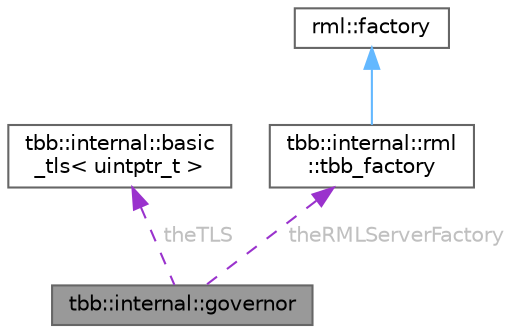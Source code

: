 digraph "tbb::internal::governor"
{
 // LATEX_PDF_SIZE
  bgcolor="transparent";
  edge [fontname=Helvetica,fontsize=10,labelfontname=Helvetica,labelfontsize=10];
  node [fontname=Helvetica,fontsize=10,shape=box,height=0.2,width=0.4];
  Node1 [id="Node000001",label="tbb::internal::governor",height=0.2,width=0.4,color="gray40", fillcolor="grey60", style="filled", fontcolor="black",tooltip="The class handles access to the single instance of market, and to TLS to keep scheduler instances."];
  Node2 -> Node1 [id="edge1_Node000001_Node000002",dir="back",color="darkorchid3",style="dashed",tooltip=" ",label=" theTLS",fontcolor="grey" ];
  Node2 [id="Node000002",label="tbb::internal::basic\l_tls\< uintptr_t \>",height=0.2,width=0.4,color="gray40", fillcolor="white", style="filled",URL="$classtbb_1_1internal_1_1basic__tls.html",tooltip=" "];
  Node3 -> Node1 [id="edge2_Node000001_Node000003",dir="back",color="darkorchid3",style="dashed",tooltip=" ",label=" theRMLServerFactory",fontcolor="grey" ];
  Node3 [id="Node000003",label="tbb::internal::rml\l::tbb_factory",height=0.2,width=0.4,color="gray40", fillcolor="white", style="filled",URL="$classtbb_1_1internal_1_1rml_1_1tbb__factory.html",tooltip=" "];
  Node4 -> Node3 [id="edge3_Node000003_Node000004",dir="back",color="steelblue1",style="solid",tooltip=" "];
  Node4 [id="Node000004",label="rml::factory",height=0.2,width=0.4,color="gray40", fillcolor="white", style="filled",URL="$classrml_1_1factory.html",tooltip=" "];
}
